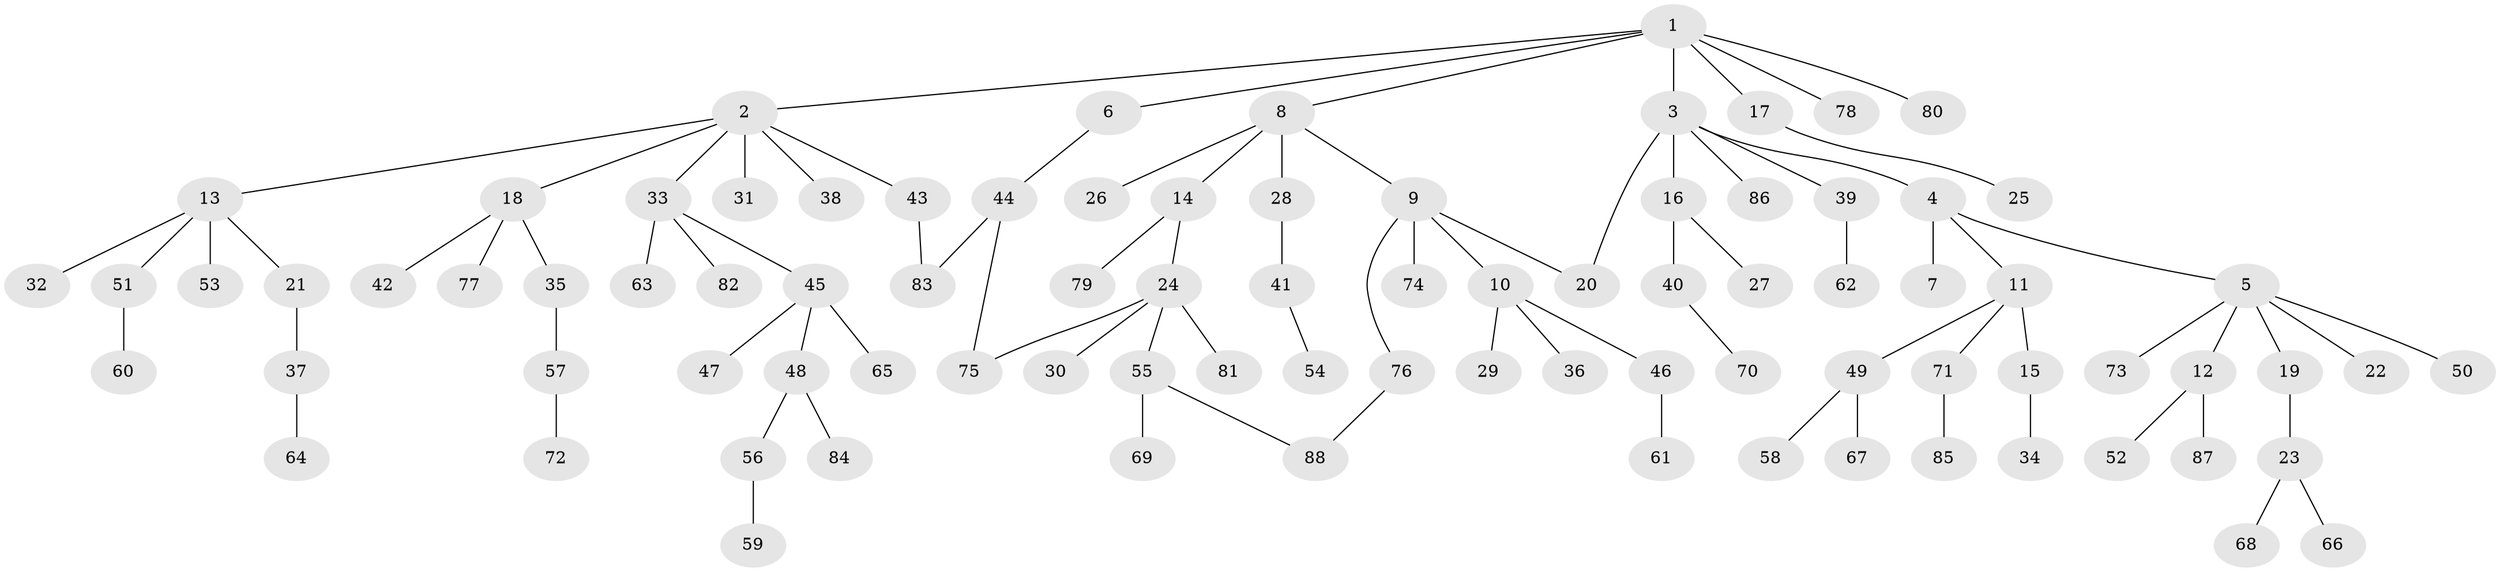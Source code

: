 // coarse degree distribution, {10: 0.016666666666666666, 7: 0.03333333333333333, 6: 0.03333333333333333, 3: 0.1, 5: 0.016666666666666666, 2: 0.16666666666666666, 4: 0.05, 1: 0.5833333333333334}
// Generated by graph-tools (version 1.1) at 2025/41/03/06/25 10:41:26]
// undirected, 88 vertices, 91 edges
graph export_dot {
graph [start="1"]
  node [color=gray90,style=filled];
  1;
  2;
  3;
  4;
  5;
  6;
  7;
  8;
  9;
  10;
  11;
  12;
  13;
  14;
  15;
  16;
  17;
  18;
  19;
  20;
  21;
  22;
  23;
  24;
  25;
  26;
  27;
  28;
  29;
  30;
  31;
  32;
  33;
  34;
  35;
  36;
  37;
  38;
  39;
  40;
  41;
  42;
  43;
  44;
  45;
  46;
  47;
  48;
  49;
  50;
  51;
  52;
  53;
  54;
  55;
  56;
  57;
  58;
  59;
  60;
  61;
  62;
  63;
  64;
  65;
  66;
  67;
  68;
  69;
  70;
  71;
  72;
  73;
  74;
  75;
  76;
  77;
  78;
  79;
  80;
  81;
  82;
  83;
  84;
  85;
  86;
  87;
  88;
  1 -- 2;
  1 -- 3;
  1 -- 6;
  1 -- 8;
  1 -- 17;
  1 -- 78;
  1 -- 80;
  2 -- 13;
  2 -- 18;
  2 -- 31;
  2 -- 33;
  2 -- 38;
  2 -- 43;
  3 -- 4;
  3 -- 16;
  3 -- 39;
  3 -- 86;
  3 -- 20;
  4 -- 5;
  4 -- 7;
  4 -- 11;
  5 -- 12;
  5 -- 19;
  5 -- 22;
  5 -- 50;
  5 -- 73;
  6 -- 44;
  8 -- 9;
  8 -- 14;
  8 -- 26;
  8 -- 28;
  9 -- 10;
  9 -- 20;
  9 -- 74;
  9 -- 76;
  10 -- 29;
  10 -- 36;
  10 -- 46;
  11 -- 15;
  11 -- 49;
  11 -- 71;
  12 -- 52;
  12 -- 87;
  13 -- 21;
  13 -- 32;
  13 -- 51;
  13 -- 53;
  14 -- 24;
  14 -- 79;
  15 -- 34;
  16 -- 27;
  16 -- 40;
  17 -- 25;
  18 -- 35;
  18 -- 42;
  18 -- 77;
  19 -- 23;
  21 -- 37;
  23 -- 66;
  23 -- 68;
  24 -- 30;
  24 -- 55;
  24 -- 75;
  24 -- 81;
  28 -- 41;
  33 -- 45;
  33 -- 63;
  33 -- 82;
  35 -- 57;
  37 -- 64;
  39 -- 62;
  40 -- 70;
  41 -- 54;
  43 -- 83;
  44 -- 83;
  44 -- 75;
  45 -- 47;
  45 -- 48;
  45 -- 65;
  46 -- 61;
  48 -- 56;
  48 -- 84;
  49 -- 58;
  49 -- 67;
  51 -- 60;
  55 -- 69;
  55 -- 88;
  56 -- 59;
  57 -- 72;
  71 -- 85;
  76 -- 88;
}
